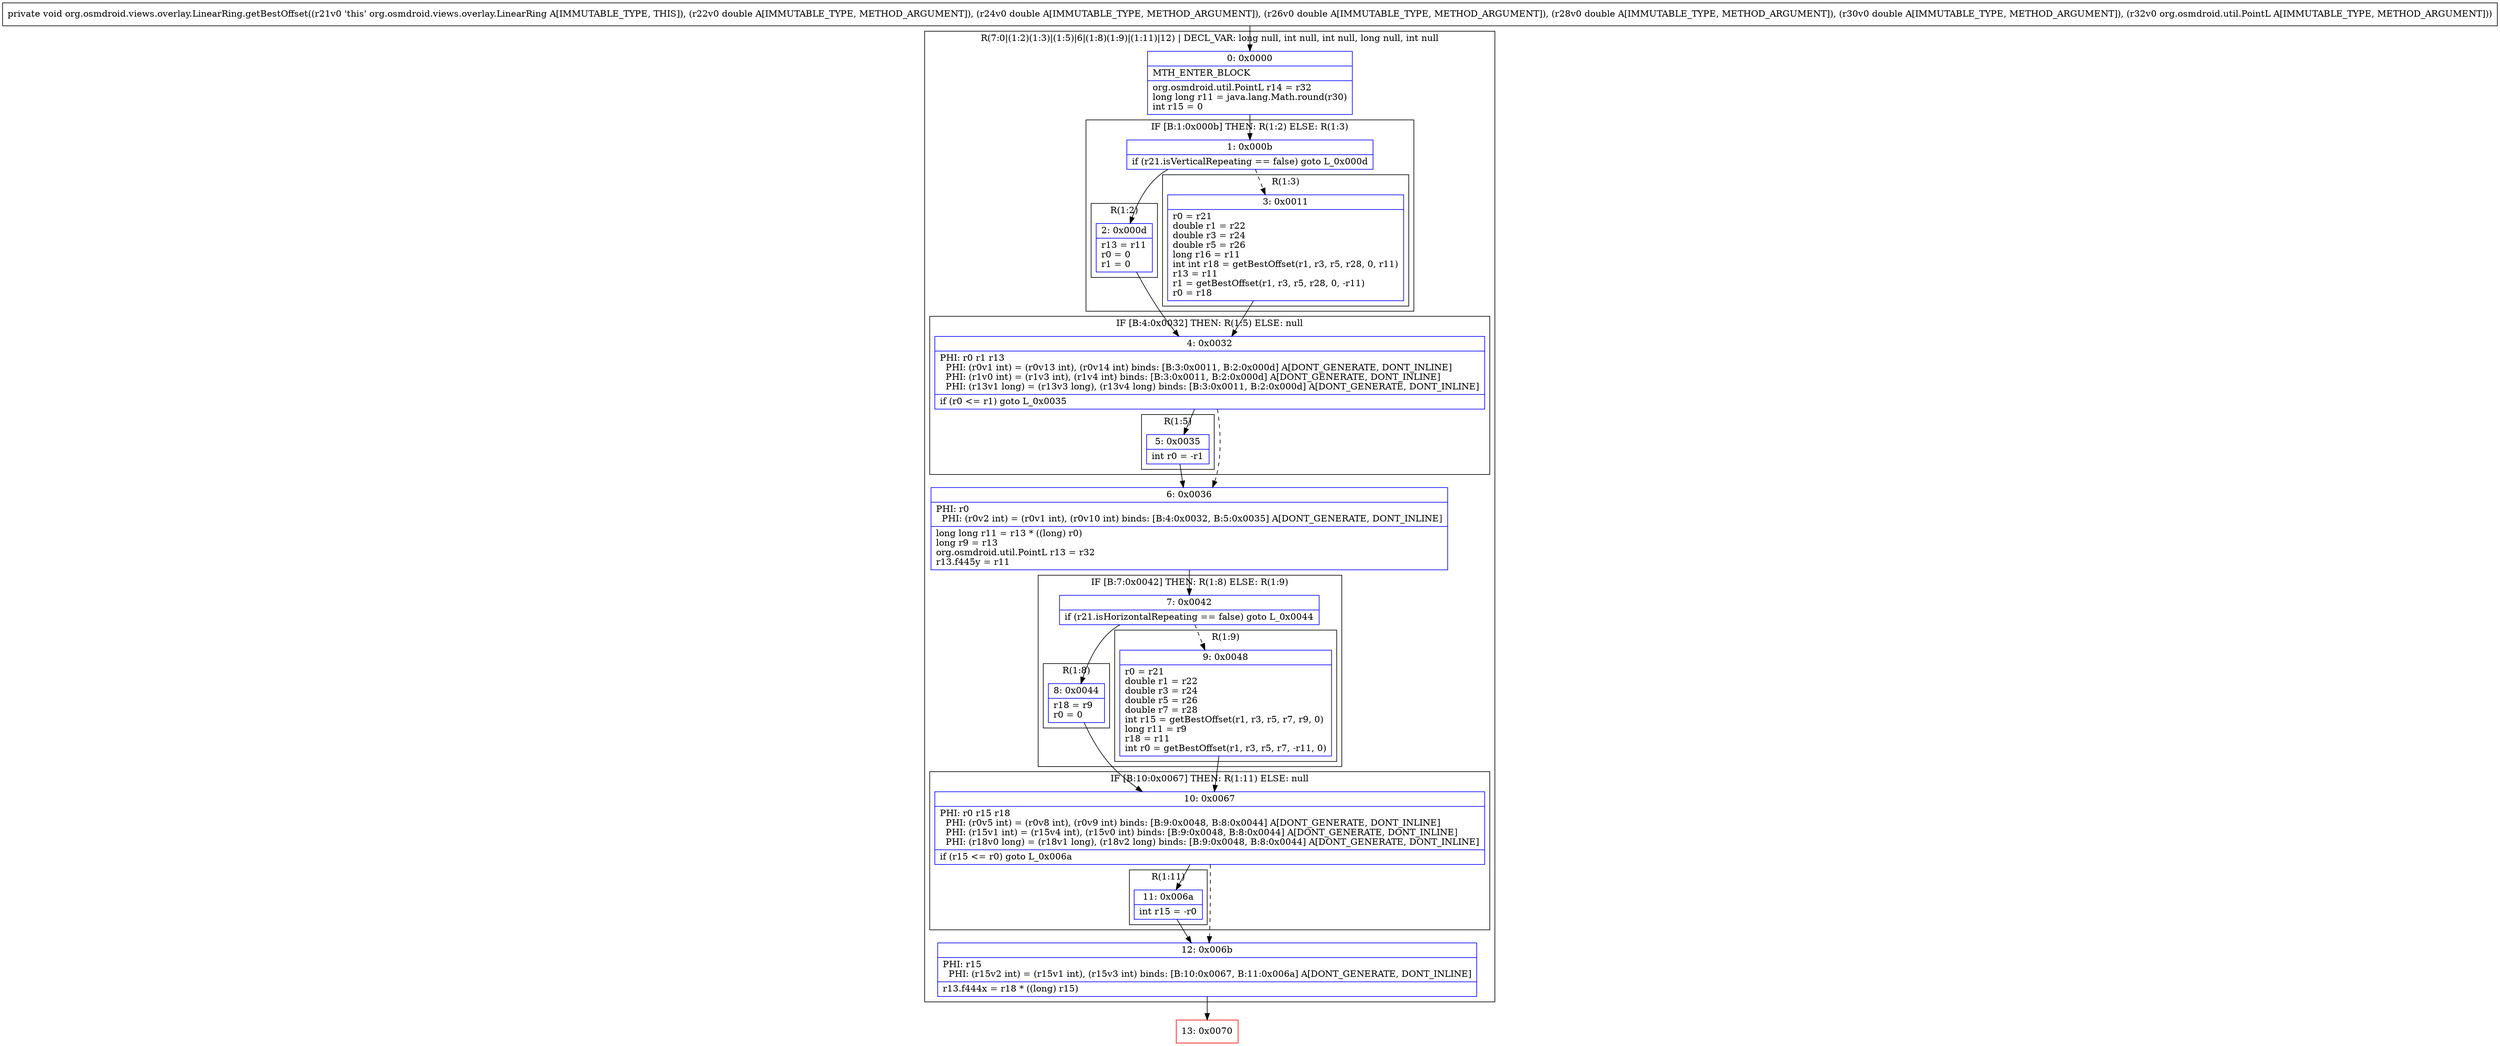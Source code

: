 digraph "CFG fororg.osmdroid.views.overlay.LinearRing.getBestOffset(DDDDDLorg\/osmdroid\/util\/PointL;)V" {
subgraph cluster_Region_1910631206 {
label = "R(7:0|(1:2)(1:3)|(1:5)|6|(1:8)(1:9)|(1:11)|12) | DECL_VAR: long null, int null, int null, long null, int null\l";
node [shape=record,color=blue];
Node_0 [shape=record,label="{0\:\ 0x0000|MTH_ENTER_BLOCK\l|org.osmdroid.util.PointL r14 = r32\llong long r11 = java.lang.Math.round(r30)\lint r15 = 0\l}"];
subgraph cluster_IfRegion_1518787877 {
label = "IF [B:1:0x000b] THEN: R(1:2) ELSE: R(1:3)";
node [shape=record,color=blue];
Node_1 [shape=record,label="{1\:\ 0x000b|if (r21.isVerticalRepeating == false) goto L_0x000d\l}"];
subgraph cluster_Region_36309680 {
label = "R(1:2)";
node [shape=record,color=blue];
Node_2 [shape=record,label="{2\:\ 0x000d|r13 = r11\lr0 = 0\lr1 = 0\l}"];
}
subgraph cluster_Region_2127830460 {
label = "R(1:3)";
node [shape=record,color=blue];
Node_3 [shape=record,label="{3\:\ 0x0011|r0 = r21\ldouble r1 = r22\ldouble r3 = r24\ldouble r5 = r26\llong r16 = r11\lint int r18 = getBestOffset(r1, r3, r5, r28, 0, r11)\lr13 = r11\lr1 = getBestOffset(r1, r3, r5, r28, 0, \-r11)\lr0 = r18\l}"];
}
}
subgraph cluster_IfRegion_1647807823 {
label = "IF [B:4:0x0032] THEN: R(1:5) ELSE: null";
node [shape=record,color=blue];
Node_4 [shape=record,label="{4\:\ 0x0032|PHI: r0 r1 r13 \l  PHI: (r0v1 int) = (r0v13 int), (r0v14 int) binds: [B:3:0x0011, B:2:0x000d] A[DONT_GENERATE, DONT_INLINE]\l  PHI: (r1v0 int) = (r1v3 int), (r1v4 int) binds: [B:3:0x0011, B:2:0x000d] A[DONT_GENERATE, DONT_INLINE]\l  PHI: (r13v1 long) = (r13v3 long), (r13v4 long) binds: [B:3:0x0011, B:2:0x000d] A[DONT_GENERATE, DONT_INLINE]\l|if (r0 \<= r1) goto L_0x0035\l}"];
subgraph cluster_Region_188767911 {
label = "R(1:5)";
node [shape=record,color=blue];
Node_5 [shape=record,label="{5\:\ 0x0035|int r0 = \-r1\l}"];
}
}
Node_6 [shape=record,label="{6\:\ 0x0036|PHI: r0 \l  PHI: (r0v2 int) = (r0v1 int), (r0v10 int) binds: [B:4:0x0032, B:5:0x0035] A[DONT_GENERATE, DONT_INLINE]\l|long long r11 = r13 * ((long) r0)\llong r9 = r13\lorg.osmdroid.util.PointL r13 = r32\lr13.f445y = r11\l}"];
subgraph cluster_IfRegion_1077001905 {
label = "IF [B:7:0x0042] THEN: R(1:8) ELSE: R(1:9)";
node [shape=record,color=blue];
Node_7 [shape=record,label="{7\:\ 0x0042|if (r21.isHorizontalRepeating == false) goto L_0x0044\l}"];
subgraph cluster_Region_308259059 {
label = "R(1:8)";
node [shape=record,color=blue];
Node_8 [shape=record,label="{8\:\ 0x0044|r18 = r9\lr0 = 0\l}"];
}
subgraph cluster_Region_126510489 {
label = "R(1:9)";
node [shape=record,color=blue];
Node_9 [shape=record,label="{9\:\ 0x0048|r0 = r21\ldouble r1 = r22\ldouble r3 = r24\ldouble r5 = r26\ldouble r7 = r28\lint r15 = getBestOffset(r1, r3, r5, r7, r9, 0)\llong r11 = r9\lr18 = r11\lint r0 = getBestOffset(r1, r3, r5, r7, \-r11, 0)\l}"];
}
}
subgraph cluster_IfRegion_1437040722 {
label = "IF [B:10:0x0067] THEN: R(1:11) ELSE: null";
node [shape=record,color=blue];
Node_10 [shape=record,label="{10\:\ 0x0067|PHI: r0 r15 r18 \l  PHI: (r0v5 int) = (r0v8 int), (r0v9 int) binds: [B:9:0x0048, B:8:0x0044] A[DONT_GENERATE, DONT_INLINE]\l  PHI: (r15v1 int) = (r15v4 int), (r15v0 int) binds: [B:9:0x0048, B:8:0x0044] A[DONT_GENERATE, DONT_INLINE]\l  PHI: (r18v0 long) = (r18v1 long), (r18v2 long) binds: [B:9:0x0048, B:8:0x0044] A[DONT_GENERATE, DONT_INLINE]\l|if (r15 \<= r0) goto L_0x006a\l}"];
subgraph cluster_Region_2035030349 {
label = "R(1:11)";
node [shape=record,color=blue];
Node_11 [shape=record,label="{11\:\ 0x006a|int r15 = \-r0\l}"];
}
}
Node_12 [shape=record,label="{12\:\ 0x006b|PHI: r15 \l  PHI: (r15v2 int) = (r15v1 int), (r15v3 int) binds: [B:10:0x0067, B:11:0x006a] A[DONT_GENERATE, DONT_INLINE]\l|r13.f444x = r18 * ((long) r15)\l}"];
}
Node_13 [shape=record,color=red,label="{13\:\ 0x0070}"];
MethodNode[shape=record,label="{private void org.osmdroid.views.overlay.LinearRing.getBestOffset((r21v0 'this' org.osmdroid.views.overlay.LinearRing A[IMMUTABLE_TYPE, THIS]), (r22v0 double A[IMMUTABLE_TYPE, METHOD_ARGUMENT]), (r24v0 double A[IMMUTABLE_TYPE, METHOD_ARGUMENT]), (r26v0 double A[IMMUTABLE_TYPE, METHOD_ARGUMENT]), (r28v0 double A[IMMUTABLE_TYPE, METHOD_ARGUMENT]), (r30v0 double A[IMMUTABLE_TYPE, METHOD_ARGUMENT]), (r32v0 org.osmdroid.util.PointL A[IMMUTABLE_TYPE, METHOD_ARGUMENT])) }"];
MethodNode -> Node_0;
Node_0 -> Node_1;
Node_1 -> Node_2;
Node_1 -> Node_3[style=dashed];
Node_2 -> Node_4;
Node_3 -> Node_4;
Node_4 -> Node_5;
Node_4 -> Node_6[style=dashed];
Node_5 -> Node_6;
Node_6 -> Node_7;
Node_7 -> Node_8;
Node_7 -> Node_9[style=dashed];
Node_8 -> Node_10;
Node_9 -> Node_10;
Node_10 -> Node_11;
Node_10 -> Node_12[style=dashed];
Node_11 -> Node_12;
Node_12 -> Node_13;
}

